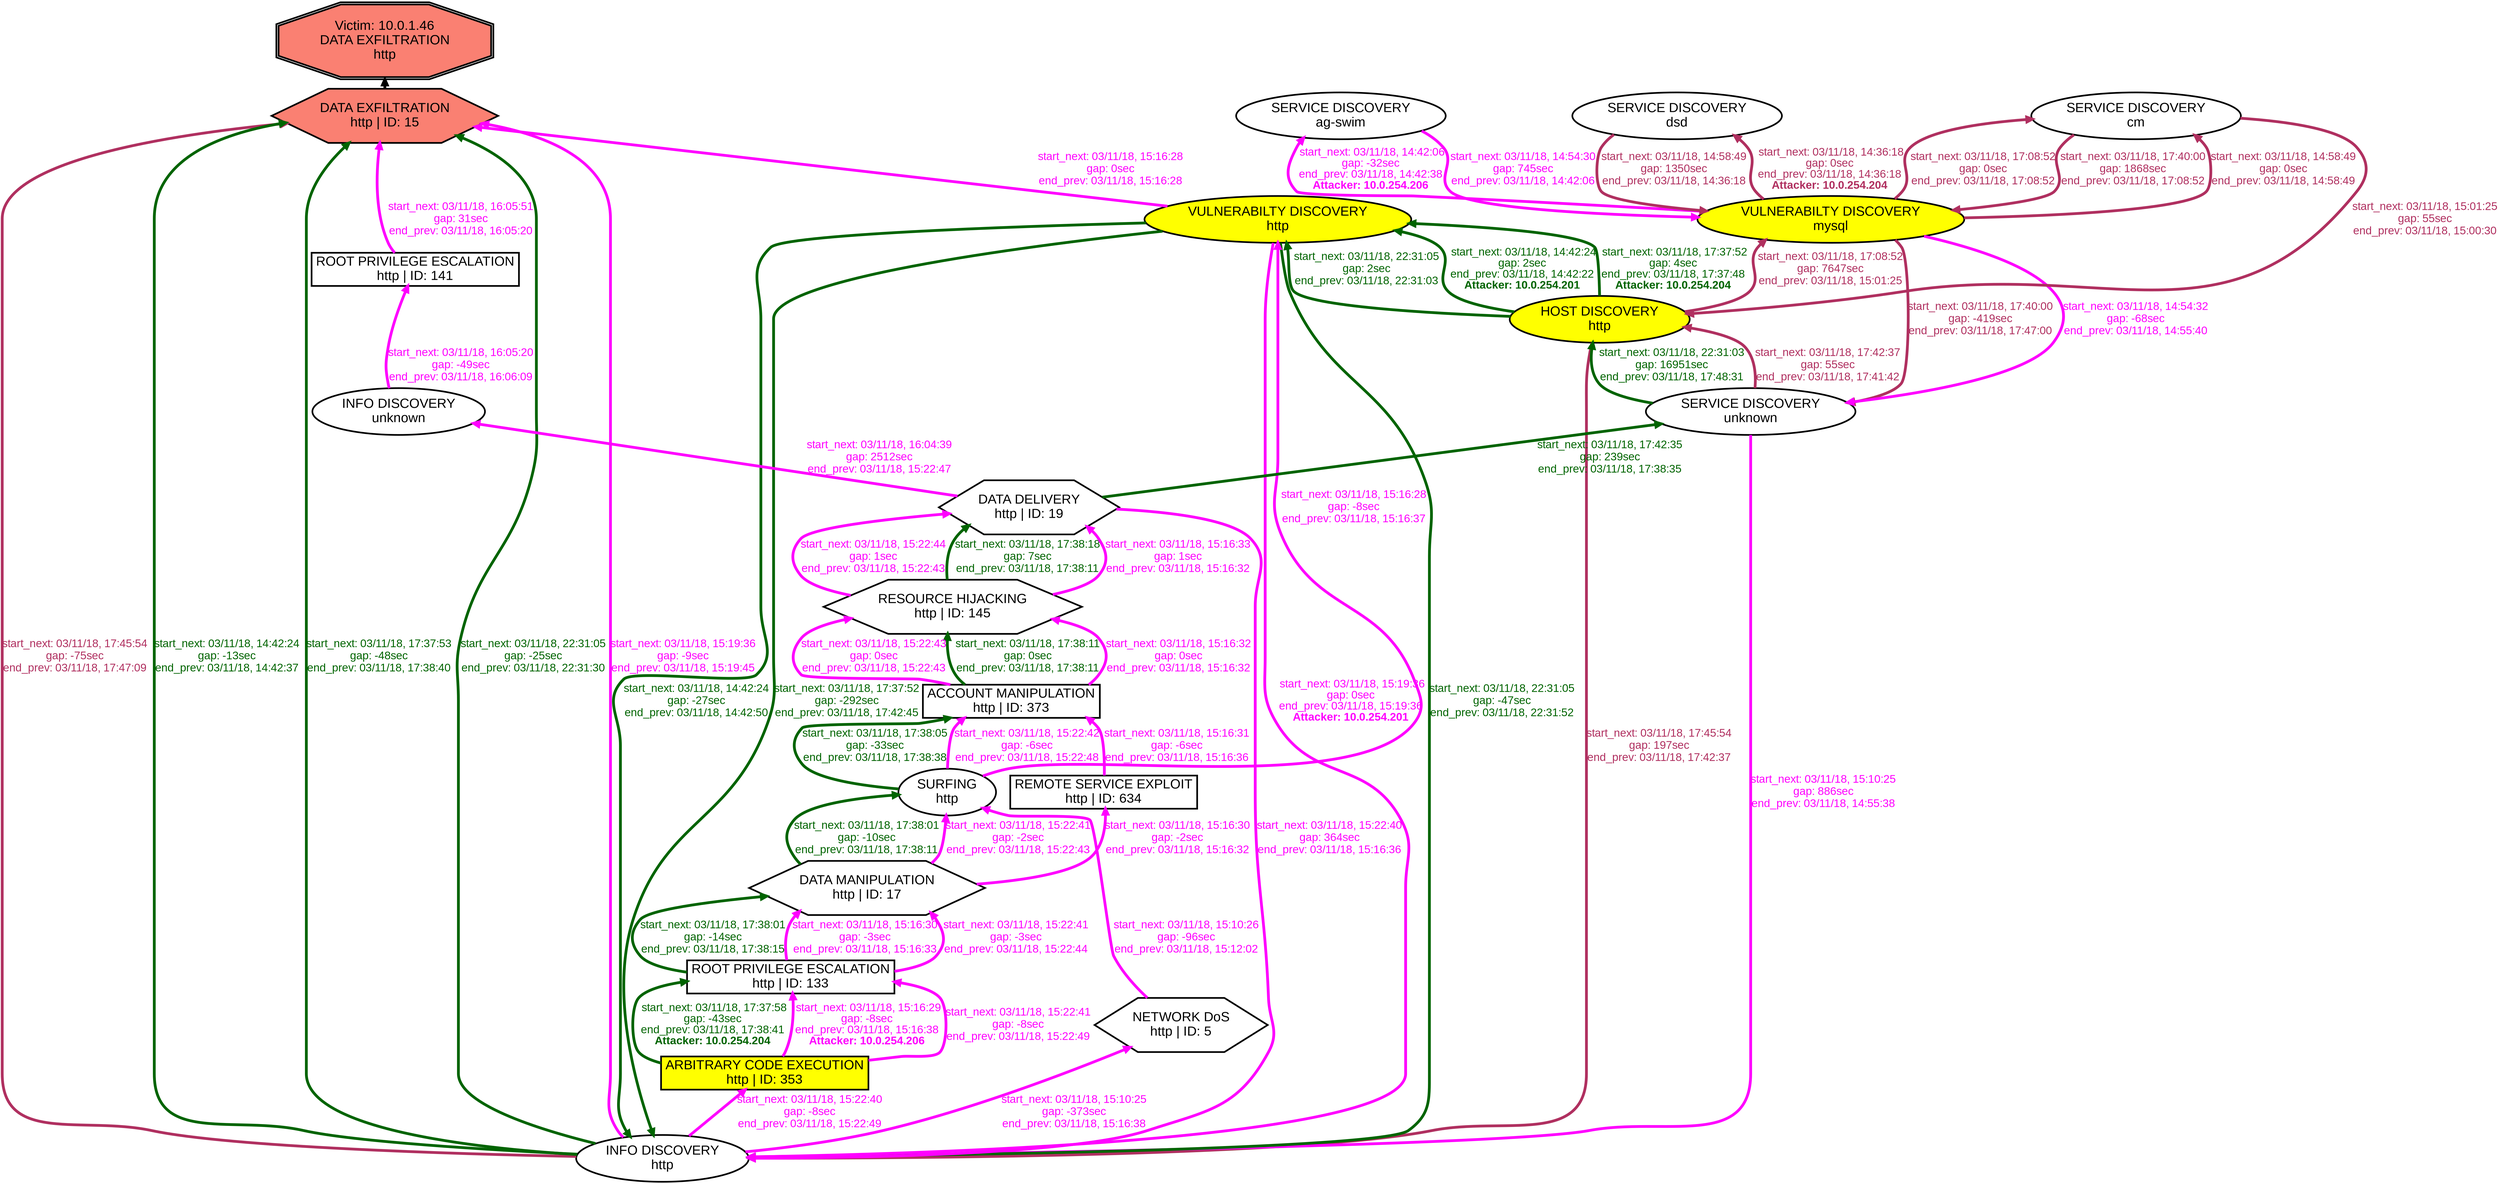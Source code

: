 digraph DATAEXFILTRATIONhttp {
rankdir="BT"; 
 graph [ nodesep="0.1", ranksep="0.02"] 
 node [ fontname=Arial, fontsize=24,penwidth=3]; 
 edge [ fontname=Arial, fontsize=20,penwidth=5 ];
"Victim: 10.0.1.46
DATA EXFILTRATION
http" [shape=doubleoctagon, style=filled, fillcolor=salmon];
{ rank = max; "Victim: 10.0.1.46
DATA EXFILTRATION
http"}
"DATA EXFILTRATION
http | ID: 15" -> "Victim: 10.0.1.46
DATA EXFILTRATION
http"
"DATA EXFILTRATION
http | ID: 15" [style=filled, fillcolor= salmon]
{ rank=same; "DATA EXFILTRATION
http | ID: 15"}
"VULNERABILTY DISCOVERY
mysql" [style=filled, fillcolor= yellow]
"VULNERABILTY DISCOVERY
mysql" -> "SERVICE DISCOVERY
dsd" [ color=maroon] [label=<<font color="maroon"> start_next: 03/11/18, 14:36:18<br/>gap: 0sec<br/>end_prev: 03/11/18, 14:36:18</font><br/><font color="maroon"><b>Attacker: 10.0.254.204</b></font>>]
"SERVICE DISCOVERY
dsd" -> "VULNERABILTY DISCOVERY
mysql" [ label="start_next: 03/11/18, 14:58:49
gap: 1350sec
end_prev: 03/11/18, 14:36:18"][ fontcolor="maroon" color=maroon]
"VULNERABILTY DISCOVERY
mysql" -> "SERVICE DISCOVERY
cm" [ label="start_next: 03/11/18, 14:58:49
gap: 0sec
end_prev: 03/11/18, 14:58:49"][ fontcolor="maroon" color=maroon]
"SERVICE DISCOVERY
cm" -> "HOST DISCOVERY
http" [ label="start_next: 03/11/18, 15:01:25
gap: 55sec
end_prev: 03/11/18, 15:00:30"][ fontcolor="maroon" color=maroon]
"HOST DISCOVERY
http" -> "VULNERABILTY DISCOVERY
mysql" [ label="start_next: 03/11/18, 17:08:52
gap: 7647sec
end_prev: 03/11/18, 15:01:25"][ fontcolor="maroon" color=maroon]
"VULNERABILTY DISCOVERY
mysql" -> "SERVICE DISCOVERY
cm" [ label="start_next: 03/11/18, 17:08:52
gap: 0sec
end_prev: 03/11/18, 17:08:52"][ fontcolor="maroon" color=maroon]
"SERVICE DISCOVERY
cm" -> "VULNERABILTY DISCOVERY
mysql" [ label="start_next: 03/11/18, 17:40:00
gap: 1868sec
end_prev: 03/11/18, 17:08:52"][ fontcolor="maroon" color=maroon]
"VULNERABILTY DISCOVERY
mysql" -> "SERVICE DISCOVERY
unknown" [ label="start_next: 03/11/18, 17:40:00
gap: -419sec
end_prev: 03/11/18, 17:47:00"][ fontcolor="maroon" color=maroon]
"SERVICE DISCOVERY
unknown" -> "HOST DISCOVERY
http" [ label="start_next: 03/11/18, 17:42:37
gap: 55sec
end_prev: 03/11/18, 17:41:42"][ fontcolor="maroon" color=maroon]
"HOST DISCOVERY
http" -> "INFO DISCOVERY
http" [ label="start_next: 03/11/18, 17:45:54
gap: 197sec
end_prev: 03/11/18, 17:42:37"][ fontcolor="maroon" color=maroon]
"INFO DISCOVERY
http" -> "DATA EXFILTRATION
http | ID: 15" [ label="start_next: 03/11/18, 17:45:54
gap: -75sec
end_prev: 03/11/18, 17:47:09"][ fontcolor="maroon" color=maroon]
"HOST DISCOVERY
http" [style=filled, fillcolor= yellow]
"HOST DISCOVERY
http" -> "VULNERABILTY DISCOVERY
http" [ color=darkgreen] [label=<<font color="darkgreen"> start_next: 03/11/18, 14:42:24<br/>gap: 2sec<br/>end_prev: 03/11/18, 14:42:22</font><br/><font color="darkgreen"><b>Attacker: 10.0.254.201</b></font>>]
"VULNERABILTY DISCOVERY
http" -> "INFO DISCOVERY
http" [ label="start_next: 03/11/18, 14:42:24
gap: -27sec
end_prev: 03/11/18, 14:42:50"][ fontcolor="darkgreen" color=darkgreen]
"INFO DISCOVERY
http" -> "DATA EXFILTRATION
http | ID: 15" [ label="start_next: 03/11/18, 14:42:24
gap: -13sec
end_prev: 03/11/18, 14:42:37"][ fontcolor="darkgreen" color=darkgreen]
"HOST DISCOVERY
http" [style=filled, fillcolor= yellow]
"HOST DISCOVERY
http" -> "VULNERABILTY DISCOVERY
http" [ color=darkgreen] [label=<<font color="darkgreen"> start_next: 03/11/18, 17:37:52<br/>gap: 4sec<br/>end_prev: 03/11/18, 17:37:48</font><br/><font color="darkgreen"><b>Attacker: 10.0.254.204</b></font>>]
"VULNERABILTY DISCOVERY
http" -> "INFO DISCOVERY
http" [ label="start_next: 03/11/18, 17:37:52
gap: -292sec
end_prev: 03/11/18, 17:42:45"][ fontcolor="darkgreen" color=darkgreen]
"INFO DISCOVERY
http" -> "DATA EXFILTRATION
http | ID: 15" [ label="start_next: 03/11/18, 17:37:53
gap: -48sec
end_prev: 03/11/18, 17:38:40"][ fontcolor="darkgreen" color=darkgreen]
"ARBITRARY CODE EXECUTION
http | ID: 353" [style=filled, fillcolor= yellow]
"ARBITRARY CODE EXECUTION
http | ID: 353" -> "ROOT PRIVILEGE ESCALATION
http | ID: 133" [ color=darkgreen] [label=<<font color="darkgreen"> start_next: 03/11/18, 17:37:58<br/>gap: -43sec<br/>end_prev: 03/11/18, 17:38:41</font><br/><font color="darkgreen"><b>Attacker: 10.0.254.204</b></font>>]
"ROOT PRIVILEGE ESCALATION
http | ID: 133" -> "DATA MANIPULATION
http | ID: 17" [ label="start_next: 03/11/18, 17:38:01
gap: -14sec
end_prev: 03/11/18, 17:38:15"][ fontcolor="darkgreen" color=darkgreen]
"DATA MANIPULATION
http | ID: 17" -> "SURFING
http" [ label="start_next: 03/11/18, 17:38:01
gap: -10sec
end_prev: 03/11/18, 17:38:11"][ fontcolor="darkgreen" color=darkgreen]
"SURFING
http" -> "ACCOUNT MANIPULATION
http | ID: 373" [ label="start_next: 03/11/18, 17:38:05
gap: -33sec
end_prev: 03/11/18, 17:38:38"][ fontcolor="darkgreen" color=darkgreen]
"ACCOUNT MANIPULATION
http | ID: 373" -> "RESOURCE HIJACKING
http | ID: 145" [ label="start_next: 03/11/18, 17:38:11
gap: 0sec
end_prev: 03/11/18, 17:38:11"][ fontcolor="darkgreen" color=darkgreen]
"RESOURCE HIJACKING
http | ID: 145" -> "DATA DELIVERY
http | ID: 19" [ label="start_next: 03/11/18, 17:38:18
gap: 7sec
end_prev: 03/11/18, 17:38:11"][ fontcolor="darkgreen" color=darkgreen]
"DATA DELIVERY
http | ID: 19" -> "SERVICE DISCOVERY
unknown" [ label="start_next: 03/11/18, 17:42:35
gap: 239sec
end_prev: 03/11/18, 17:38:35"][ fontcolor="darkgreen" color=darkgreen]
"SERVICE DISCOVERY
unknown" -> "HOST DISCOVERY
http" [ label="start_next: 03/11/18, 22:31:03
gap: 16951sec
end_prev: 03/11/18, 17:48:31"][ fontcolor="darkgreen" color=darkgreen]
"HOST DISCOVERY
http" -> "VULNERABILTY DISCOVERY
http" [ label="start_next: 03/11/18, 22:31:05
gap: 2sec
end_prev: 03/11/18, 22:31:03"][ fontcolor="darkgreen" color=darkgreen]
"VULNERABILTY DISCOVERY
http" -> "INFO DISCOVERY
http" [ label="start_next: 03/11/18, 22:31:05
gap: -47sec
end_prev: 03/11/18, 22:31:52"][ fontcolor="darkgreen" color=darkgreen]
"INFO DISCOVERY
http" -> "DATA EXFILTRATION
http | ID: 15" [ label="start_next: 03/11/18, 22:31:05
gap: -25sec
end_prev: 03/11/18, 22:31:30"][ fontcolor="darkgreen" color=darkgreen]
"VULNERABILTY DISCOVERY
http" [style=filled, fillcolor= yellow]
"VULNERABILTY DISCOVERY
http" -> "INFO DISCOVERY
http" [ color=magenta] [label=<<font color="magenta"> start_next: 03/11/18, 15:19:36<br/>gap: 0sec<br/>end_prev: 03/11/18, 15:19:36</font><br/><font color="magenta"><b>Attacker: 10.0.254.201</b></font>>]
"INFO DISCOVERY
http" -> "DATA EXFILTRATION
http | ID: 15" [ label="start_next: 03/11/18, 15:19:36
gap: -9sec
end_prev: 03/11/18, 15:19:45"][ fontcolor="magenta" color=magenta]
"VULNERABILTY DISCOVERY
mysql" [style=filled, fillcolor= yellow]
"VULNERABILTY DISCOVERY
mysql" -> "SERVICE DISCOVERY
ag-swim" [ color=magenta] [label=<<font color="magenta"> start_next: 03/11/18, 14:42:06<br/>gap: -32sec<br/>end_prev: 03/11/18, 14:42:38</font><br/><font color="magenta"><b>Attacker: 10.0.254.206</b></font>>]
"SERVICE DISCOVERY
ag-swim" -> "VULNERABILTY DISCOVERY
mysql" [ label="start_next: 03/11/18, 14:54:30
gap: 745sec
end_prev: 03/11/18, 14:42:06"][ fontcolor="magenta" color=magenta]
"VULNERABILTY DISCOVERY
mysql" -> "SERVICE DISCOVERY
unknown" [ label="start_next: 03/11/18, 14:54:32
gap: -68sec
end_prev: 03/11/18, 14:55:40"][ fontcolor="magenta" color=magenta]
"SERVICE DISCOVERY
unknown" -> "INFO DISCOVERY
http" [ label="start_next: 03/11/18, 15:10:25
gap: 886sec
end_prev: 03/11/18, 14:55:38"][ fontcolor="magenta" color=magenta]
"INFO DISCOVERY
http" -> "NETWORK DoS
http | ID: 5" [ label="start_next: 03/11/18, 15:10:25
gap: -373sec
end_prev: 03/11/18, 15:16:38"][ fontcolor="magenta" color=magenta]
"NETWORK DoS
http | ID: 5" -> "SURFING
http" [ label="start_next: 03/11/18, 15:10:26
gap: -96sec
end_prev: 03/11/18, 15:12:02"][ fontcolor="magenta" color=magenta]
"SURFING
http" -> "VULNERABILTY DISCOVERY
http" [ label="start_next: 03/11/18, 15:16:28
gap: -8sec
end_prev: 03/11/18, 15:16:37"][ fontcolor="magenta" color=magenta]
"VULNERABILTY DISCOVERY
http" -> "DATA EXFILTRATION
http | ID: 15" [ label="start_next: 03/11/18, 15:16:28
gap: 0sec
end_prev: 03/11/18, 15:16:28"][ fontcolor="magenta" color=magenta]
"ARBITRARY CODE EXECUTION
http | ID: 353" [style=filled, fillcolor= yellow]
"ARBITRARY CODE EXECUTION
http | ID: 353" -> "ROOT PRIVILEGE ESCALATION
http | ID: 133" [ color=magenta] [label=<<font color="magenta"> start_next: 03/11/18, 15:16:29<br/>gap: -8sec<br/>end_prev: 03/11/18, 15:16:38</font><br/><font color="magenta"><b>Attacker: 10.0.254.206</b></font>>]
"ROOT PRIVILEGE ESCALATION
http | ID: 133" -> "DATA MANIPULATION
http | ID: 17" [ label="start_next: 03/11/18, 15:16:30
gap: -3sec
end_prev: 03/11/18, 15:16:33"][ fontcolor="magenta" color=magenta]
"DATA MANIPULATION
http | ID: 17" -> "REMOTE SERVICE EXPLOIT
http | ID: 634" [ label="start_next: 03/11/18, 15:16:30
gap: -2sec
end_prev: 03/11/18, 15:16:32"][ fontcolor="magenta" color=magenta]
"REMOTE SERVICE EXPLOIT
http | ID: 634" -> "ACCOUNT MANIPULATION
http | ID: 373" [ label="start_next: 03/11/18, 15:16:31
gap: -6sec
end_prev: 03/11/18, 15:16:36"][ fontcolor="magenta" color=magenta]
"ACCOUNT MANIPULATION
http | ID: 373" -> "RESOURCE HIJACKING
http | ID: 145" [ label="start_next: 03/11/18, 15:16:32
gap: 0sec
end_prev: 03/11/18, 15:16:32"][ fontcolor="magenta" color=magenta]
"RESOURCE HIJACKING
http | ID: 145" -> "DATA DELIVERY
http | ID: 19" [ label="start_next: 03/11/18, 15:16:33
gap: 1sec
end_prev: 03/11/18, 15:16:32"][ fontcolor="magenta" color=magenta]
"DATA DELIVERY
http | ID: 19" -> "INFO DISCOVERY
http" [ label="start_next: 03/11/18, 15:22:40
gap: 364sec
end_prev: 03/11/18, 15:16:36"][ fontcolor="magenta" color=magenta]
"INFO DISCOVERY
http" -> "ARBITRARY CODE EXECUTION
http | ID: 353" [ label="start_next: 03/11/18, 15:22:40
gap: -8sec
end_prev: 03/11/18, 15:22:49"][ fontcolor="magenta" color=magenta]
"ARBITRARY CODE EXECUTION
http | ID: 353" -> "ROOT PRIVILEGE ESCALATION
http | ID: 133" [ label="start_next: 03/11/18, 15:22:41
gap: -8sec
end_prev: 03/11/18, 15:22:49"][ fontcolor="magenta" color=magenta]
"ROOT PRIVILEGE ESCALATION
http | ID: 133" -> "DATA MANIPULATION
http | ID: 17" [ label="start_next: 03/11/18, 15:22:41
gap: -3sec
end_prev: 03/11/18, 15:22:44"][ fontcolor="magenta" color=magenta]
"DATA MANIPULATION
http | ID: 17" -> "SURFING
http" [ label="start_next: 03/11/18, 15:22:41
gap: -2sec
end_prev: 03/11/18, 15:22:43"][ fontcolor="magenta" color=magenta]
"SURFING
http" -> "ACCOUNT MANIPULATION
http | ID: 373" [ label="start_next: 03/11/18, 15:22:42
gap: -6sec
end_prev: 03/11/18, 15:22:48"][ fontcolor="magenta" color=magenta]
"ACCOUNT MANIPULATION
http | ID: 373" -> "RESOURCE HIJACKING
http | ID: 145" [ label="start_next: 03/11/18, 15:22:43
gap: 0sec
end_prev: 03/11/18, 15:22:43"][ fontcolor="magenta" color=magenta]
"RESOURCE HIJACKING
http | ID: 145" -> "DATA DELIVERY
http | ID: 19" [ label="start_next: 03/11/18, 15:22:44
gap: 1sec
end_prev: 03/11/18, 15:22:43"][ fontcolor="magenta" color=magenta]
"DATA DELIVERY
http | ID: 19" -> "INFO DISCOVERY
unknown" [ label="start_next: 03/11/18, 16:04:39
gap: 2512sec
end_prev: 03/11/18, 15:22:47"][ fontcolor="magenta" color=magenta]
"INFO DISCOVERY
unknown" -> "ROOT PRIVILEGE ESCALATION
http | ID: 141" [ label="start_next: 03/11/18, 16:05:20
gap: -49sec
end_prev: 03/11/18, 16:06:09"][ fontcolor="magenta" color=magenta]
"ROOT PRIVILEGE ESCALATION
http | ID: 141" -> "DATA EXFILTRATION
http | ID: 15" [ label="start_next: 03/11/18, 16:05:51
gap: 31sec
end_prev: 03/11/18, 16:05:20"][ fontcolor="magenta" color=magenta]
"VULNERABILTY DISCOVERY
mysql" [shape=oval]
"VULNERABILTY DISCOVERY
mysql" [tooltip="ET SCAN Suspicious inbound to mySQL port 3306
ET SCAN Suspicious inbound to MSSQL port 1433
ET SCAN Suspicious inbound to PostgreSQL port 5432
ET SCAN Nikto Web App Scan in Progress
ET SCAN Suspicious inbound to Oracle SQL port 1521
ET SCAN Suspicious inbound to mSQL port 4333"]
"SERVICE DISCOVERY
dsd" [shape=oval]
"SERVICE DISCOVERY
dsd" [tooltip="ET SCAN Potential VNC Scan 5900-5920
ET SCAN Potential VNC Scan 5800-5820"]
"SERVICE DISCOVERY
cm" [shape=oval]
"SERVICE DISCOVERY
cm" [tooltip="ET SCAN Potential VNC Scan 5900-5920
ET SCAN NMAP SIP Version Detection Script Activity
ET SCAN Potential VNC Scan 5800-5820"]
"HOST DISCOVERY
http" [shape=oval]
"HOST DISCOVERY
http" [tooltip="ET SCAN Nmap Scripting Engine User-Agent Detected (Nmap Scripting Engine)
ET SCAN Possible Nmap User-Agent Observed"]
"SERVICE DISCOVERY
unknown" [shape=oval]
"SERVICE DISCOVERY
unknown" [tooltip="ET SCAN Potential VNC Scan 5800-5820
ET SCAN NMAP SIP Version Detection Script Activity
ET SCAN Potential VNC Scan 5900-5920"]
"INFO DISCOVERY
http" [shape=oval]
"INFO DISCOVERY
http" [tooltip="GPL WEB_SERVER viewcode access
GPL WEB_SERVER .htaccess access
GPL WEB_SERVER writeto.cnf access
GPL WEB_SERVER iisadmin access
ET WEB_SERVER PHP Easteregg Information-Disclosure (funny-logo)
ET WEB_SPECIFIC_APPS Request to Wordpress W3TC Plug-in dbcache Directory
GPL WEB_SERVER services.cnf access
ET WEB_SERVER PHP Easteregg Information-Disclosure (zend-logo)
GPL EXPLOIT unicode directory traversal attempt
ET WEB_SERVER PHP Easteregg Information-Disclosure (php-logo)
GPL WEB_SERVER service.cnf access
GPL EXPLOIT iisadmpwd attempt
ET WEB_SERVER PHP SESSION SuperGlobal in URI
GPL WEB_SERVER /~root access
GPL WEB_SERVER authors.pwd access
ET WEB_SERVER PHP ENV SuperGlobal in URI
GPL EXPLOIT .cnf access
ET POLICY Proxy TRACE Request - inbound
GPL WEB_SERVER .htpasswd access
GPL WEB_SERVER global.asa access
ET WEB_SERVER PHP SERVER SuperGlobal in URI
GPL EXPLOIT fpcount access
GPL WEB_SERVER globals.pl access
GPL WEB_SERVER 403 Forbidden
GPL WEB_SERVER service.pwd
GPL EXPLOIT ISAPI .idq attempt
ET WEB_SERVER PHP Easteregg Information-Disclosure (phpinfo)
GPL WEB_SERVER printenv access
GPL WEB_SERVER author.exe access
GPL EXPLOIT iissamples access
GPL EXPLOIT .htr access
ET WEB_SERVER PHP REQUEST SuperGlobal in URI"]
"DATA EXFILTRATION
http | ID: 15" [shape=hexagon]
"DATA EXFILTRATION
http | ID: 15" [tooltip="GPL WEB_SERVER Tomcat server snoop access
ETPRO WEB_SERVER Possible Information Leak Vuln CVE-2015-1648
GPL EXPLOIT ISAPI .ida access
GPL EXPLOIT /msadc/samples/ access
ET WEB_SERVER ColdFusion componentutils access
ET WEB_SERVER /system32/ in Uri - Possible Protected Directory Access Attempt
ET WEB_SPECIFIC_APPS PHP-CGI query string parameter vulnerability
ET WEB_SERVER Possible XXE SYSTEM ENTITY in POST BODY.
ET WEB_SERVER /etc/shadow Detected in URI
GPL EXPLOIT ISAPI .idq access"]
"VULNERABILTY DISCOVERY
http" [shape=oval]
"VULNERABILTY DISCOVERY
http" [tooltip="ET SCAN Suspicious inbound to mySQL port 3306
ET SCAN Suspicious inbound to MSSQL port 1433
ET SCAN Nikto Web App Scan in Progress
ET SCAN Suspicious inbound to PostgreSQL port 5432
ET SCAN Suspicious inbound to Oracle SQL port 1521
ET SCAN Suspicious inbound to mSQL port 4333"]
"ARBITRARY CODE EXECUTION
http | ID: 353" [shape=box]
"ARBITRARY CODE EXECUTION
http | ID: 353" [tooltip="ET CURRENT_EVENTS QNAP Shellshock CVE-2014-6271
ET WEB_SPECIFIC_APPS DesktopOnNet don3_requiem.php app_path Parameter Remote File Inclusion
ET WEB_SPECIFIC_APPS Horde type Parameter Local File Inclusion Attempt
ET WEB_SPECIFIC_APPS KR-Web krgourl.php DOCUMENT_ROOT Parameter Remote File Inclusion Attempt
ET WEB_SERVER Possible CVE-2014-6271 Attempt in Headers
ET WEB_SPECIFIC_APPS BASE base_stat_common.php remote file include
ET WEB_SPECIFIC_APPS Golem Gaming Portal root_path Parameter Remote File inclusion Attempt
ET WEB_SPECIFIC_APPS Joomla swMenuPro ImageManager.php Remote File Inclusion Attempt
ET WEB_SPECIFIC_APPS FormMailer formmailer.admin.inc.php BASE_DIR Parameter Remote File Inclusion Attempt
ET WEB_SPECIFIC_APPS AjaxPortal di.php pathtoserverdata Parameter Remote File Inclusion Attempt
ET WEB_SERVER cmd.exe In URI - Possible Command Execution Attempt
ET WEB_SPECIFIC_APPS KingCMS menu.php CONFIG Parameter Remote File Inclusion
ETPRO WEB_SPECIFIC_APPS PHPMoAdmin RCE Attempt
ET WEB_SERVER Exploit Suspected PHP Injection Attack (cmd=)
ET WEB_SPECIFIC_APPS Achievo debugger.php config_atkroot parameter Remote File Inclusion Attempt
ET WEB_SERVER Possible CVE-2014-6271 Attempt
ET WEB_SPECIFIC_APPS Joomla Dada Mail Manager Component config.dadamail.php GLOBALS Parameter Remote File Inclusion
ET WEB_SPECIFIC_APPS WEB-PHP RCE PHPBB 2004-1315
ET WEB_SPECIFIC_APPS DesktopOnNet frontpage.php app_path Parameter Remote File Inclusion
ET WEB_SPECIFIC_APPS Joomla AjaxChat Component ajcuser.php GLOBALS Parameter Remote File Inclusion Attempt"]
"ROOT PRIVILEGE ESCALATION
http | ID: 133" [shape=box]
"ROOT PRIVILEGE ESCALATION
http | ID: 133" [tooltip="ET WEB_SERVER ColdFusion administrator access
ETPRO WEB_SPECIFIC_APPS ipTIME firmware < 9.58 RCE
GPL EXPLOIT administrators.pwd access
GPL EXPLOIT CodeRed v2 root.exe access"]
"DATA MANIPULATION
http | ID: 17" [shape=hexagon]
"DATA MANIPULATION
http | ID: 17" [tooltip="ET WEB_SERVER Possible SQL Injection Attempt SELECT FROM
ET WEB_SERVER MYSQL SELECT CONCAT SQL Injection Attempt
ET WEB_SERVER Possible SQL Injection Attempt UNION SELECT"]
"SURFING
http" [shape=oval]
"SURFING
http" [tooltip="ET WEB_SERVER WEB-PHP phpinfo access"]
"ACCOUNT MANIPULATION
http | ID: 373" [shape=box]
"ACCOUNT MANIPULATION
http | ID: 373" [tooltip="GPL EXPLOIT /iisadmpwd/aexp2.htr access
ET WEB_SERVER SELECT USER SQL Injection Attempt in URI"]
"RESOURCE HIJACKING
http | ID: 145" [shape=hexagon]
"RESOURCE HIJACKING
http | ID: 145" [tooltip="GPL WEB_SERVER Oracle Java Process Manager access"]
"DATA DELIVERY
http | ID: 19" [shape=hexagon]
"DATA DELIVERY
http | ID: 19" [tooltip="ET WEB_SPECIFIC_APPS PHP-Paid4Mail RFI attempt 
ET WEB_SPECIFIC_APPS Possible eFront database.php Remote File Inclusion Attempt
ET WEB_SPECIFIC_APPS MAXcms fm_includes_special Parameter Remote File Inclusion Attempt
ET WEB_SPECIFIC_APPS PHP Aardvark Topsites PHP CONFIG PATH Remote File Include Attempt
ET WEB_SPECIFIC_APPS Possible Mambo/Joomla! com_koesubmit Component 'koesubmit.php' Remote File Inclusion Attempt
ET WEB_SPECIFIC_APPS SERWeb load_lang.php configdir Parameter Remote File Inclusion
ET WEB_SPECIFIC_APPS TECHNOTE shop_this_skin_path Parameter Remote File Inclusion
ET WEB_SPECIFIC_APPS p-Table for WordPress wptable-tinymce.php ABSPATH Parameter RFI Attempt
ET WEB_SPECIFIC_APPS ProjectButler RFI attempt 
ET WEB_SPECIFIC_APPS PHPOF DB_AdoDB.Class.PHP PHPOF_INCLUDE_PATH parameter Remote File Inclusion
ET WEB_SPECIFIC_APPS SAPID get_infochannel.inc.php Remote File inclusion Attempt
ET WEB_SPECIFIC_APPS Joomla Onguma Time Sheet Component onguma.class.php mosConfig_absolute_path Parameter Remote File Inclusion
ET WEB_SPECIFIC_APPS phptraverse mp3_id.php GLOBALS Parameter Remote File Inclusion Attempt
ET WEB_SPECIFIC_APPS Sisplet CMS komentar.php site_path Parameter Remote File Inclusion Attempt
ET WEB_SPECIFIC_APPS SERWeb main_prepend.php functionsdir Parameter Remote File Inclusion
ET WEB_SPECIFIC_APPS Mambo Component com_smf smf.php Remote File Inclusion Attempt
ET WEB_SPECIFIC_APPS OpenX phpAdsNew phpAds_geoPlugin Parameter Remote File Inclusion Attempt
ET WEB_SPECIFIC_APPS Enthusiast path parameter Remote File Inclusion
ET WEB_SPECIFIC_APPS ProdLer prodler.class.php sPath Parameter Remote File Inclusion Attempt
ET WEB_SPECIFIC_APPS PHP Classifieds class.phpmailer.php lang_path Parameter Remote File Inclusion Attempt
ET WEB_SPECIFIC_APPS Joomla Simple RSS Reader admin.rssreader.php mosConfig_live_site Parameter Remote File Inclusion
ET WEB_SPECIFIC_APPS Possible OpenSiteAdmin pageHeader.php Remote File Inclusion Attempt
ET WEB_SPECIFIC_APPS phpSkelSite theme parameter remote file inclusion
ET WEB_SPECIFIC_APPS PointComma pctemplate.php pcConfig Parameter Remote File Inclusion Attempt
ET WEB_SPECIFIC_APPS phPortal gunaysoft.php icerikyolu Parameter Remote File Inclusion
ET WEB_SPECIFIC_APPS OBOphiX fonctions_racine.php chemin_lib parameter Remote File Inclusion Attempt
ET WEB_SPECIFIC_APPS PHP phpMyAgenda rootagenda Remote File Include Attempt
ET WEB_SPECIFIC_APPS Ve-EDIT edit_htmlarea.php highlighter Parameter Remote File Inclusion
ET WEB_SPECIFIC_APPS MODx CMS snippet.reflect.php reflect_base Remote File Inclusion
ET WEB_SPECIFIC_APPS phPortal gunaysoft.php sayfaid Parameter Remote File Inclusion
ET WEB_SPECIFIC_APPS YapBB class_yapbbcooker.php cfgIncludeDirectory Parameter Remote File Inclusion"]
"SERVICE DISCOVERY
ag-swim" [shape=oval]
"SERVICE DISCOVERY
ag-swim" [tooltip="ET SCAN Potential VNC Scan 5900-5920
ET SCAN Potential VNC Scan 5800-5820"]
"NETWORK DoS
http | ID: 5" [shape=hexagon]
"NETWORK DoS
http | ID: 5" [tooltip="ET WEB_SERVER Possible Cherokee Web Server GET AUX Request Denial Of Service Attempt"]
"REMOTE SERVICE EXPLOIT
http | ID: 634" [shape=box]
"REMOTE SERVICE EXPLOIT
http | ID: 634" [tooltip="ET WEB_SERVER Script tag in URI Possible Cross Site Scripting Attempt"]
"INFO DISCOVERY
unknown" [shape=oval]
"INFO DISCOVERY
unknown" [tooltip="GPL WEB_SERVER 403 Forbidden"]
"ROOT PRIVILEGE ESCALATION
http | ID: 141" [shape=box]
"ROOT PRIVILEGE ESCALATION
http | ID: 141" [tooltip="GPL EXPLOIT CodeRed v2 root.exe access"]
}
